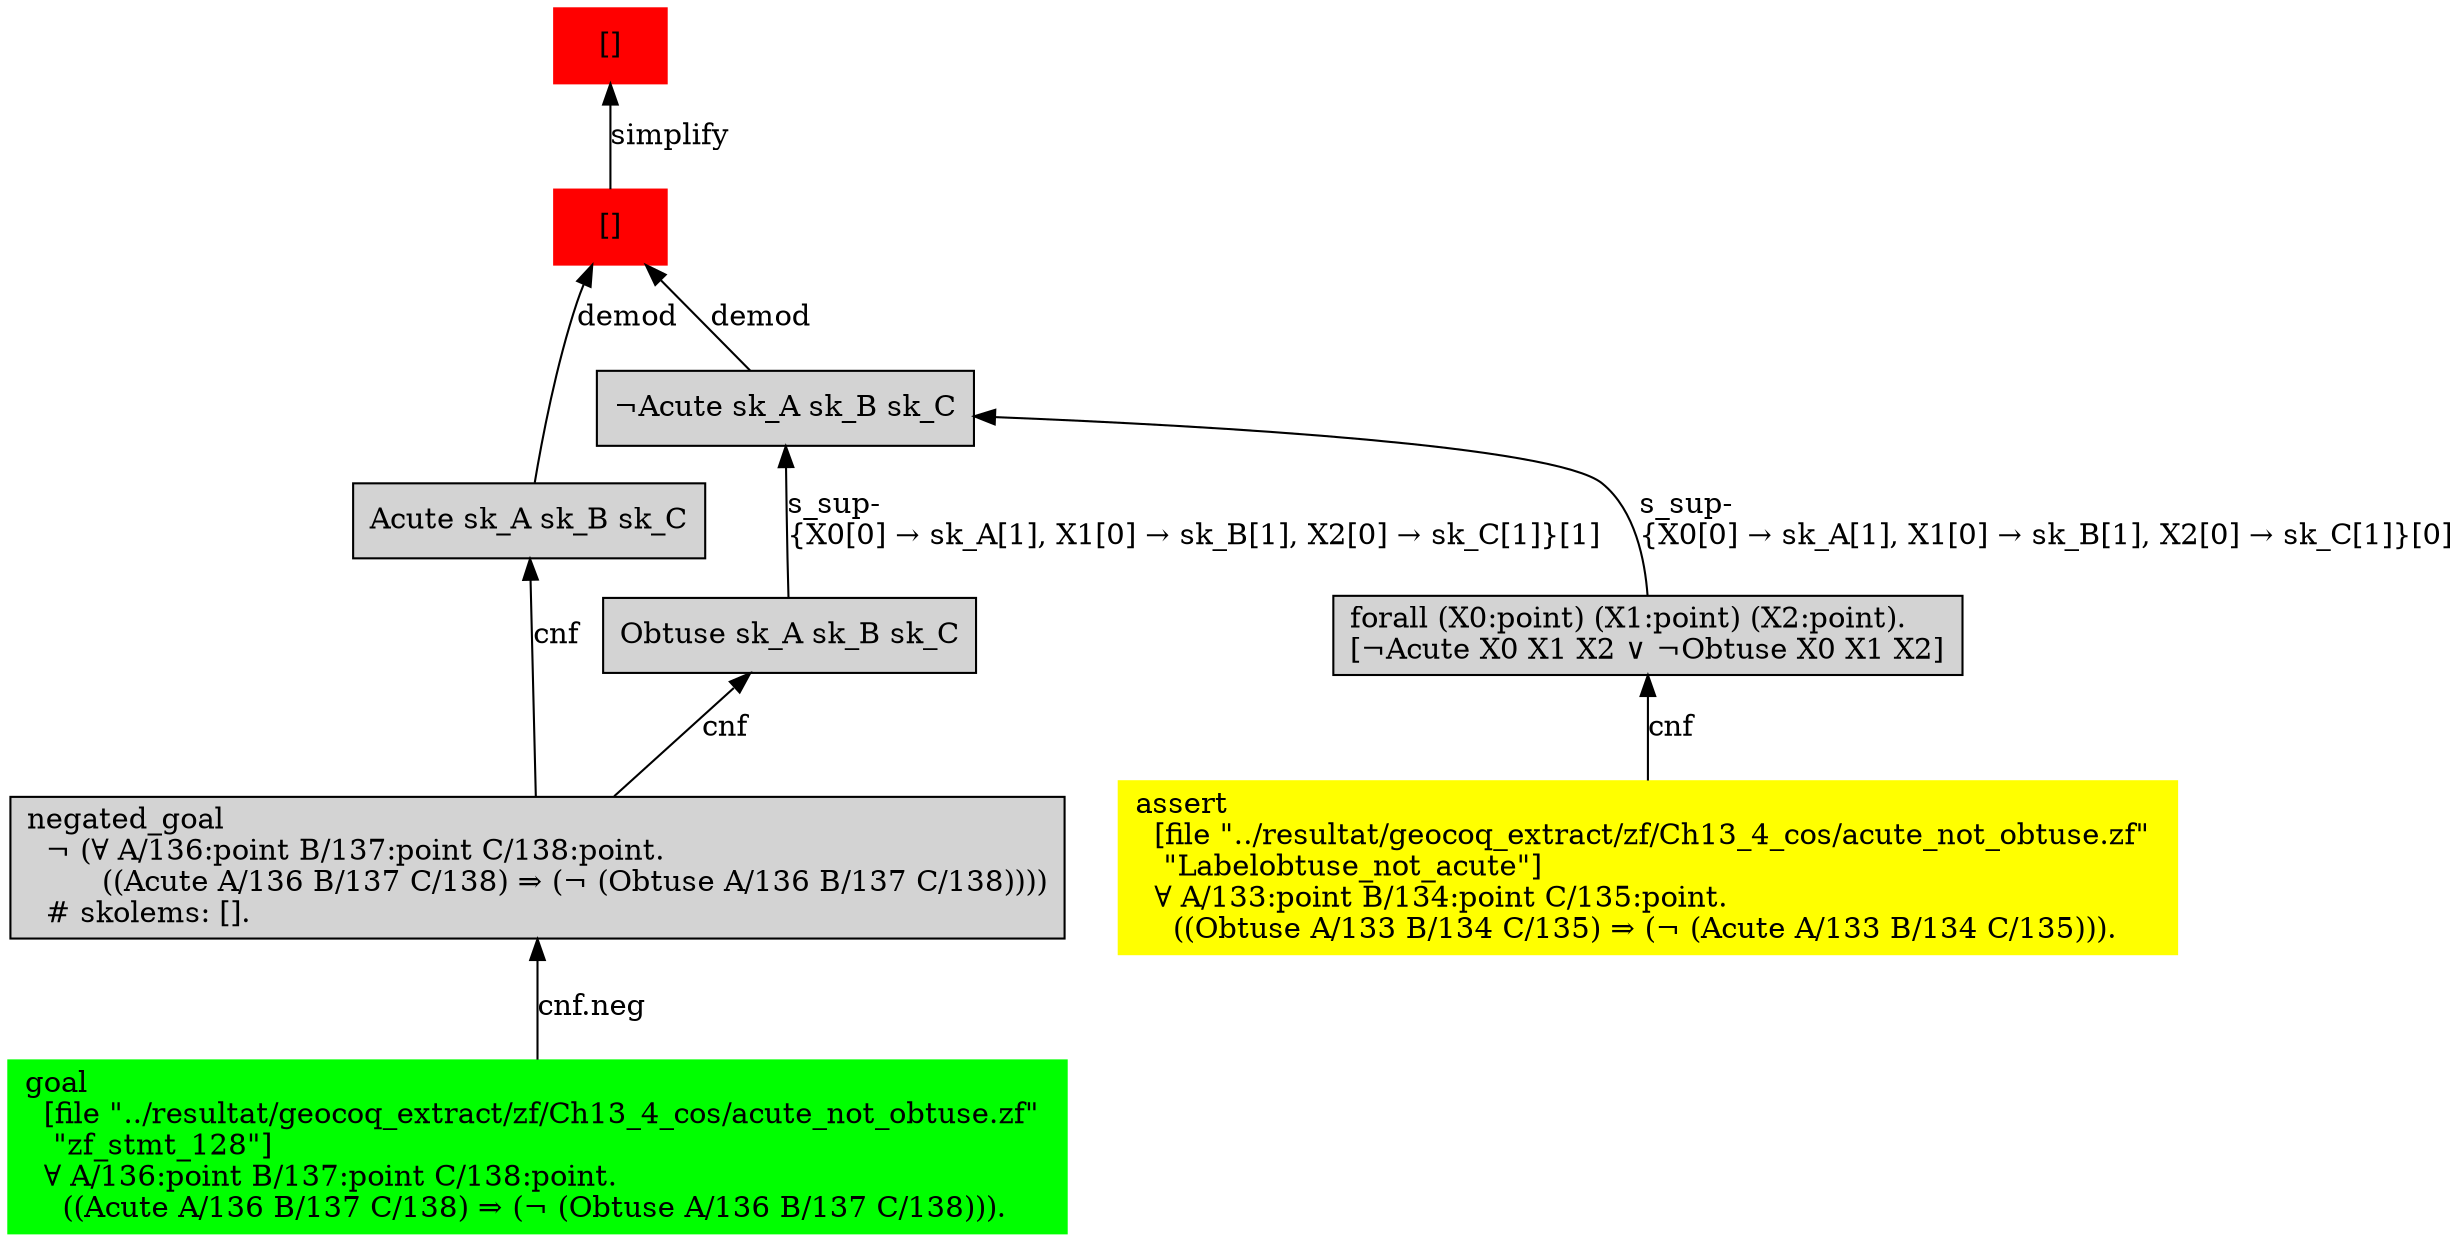 digraph "unsat_graph" {
  vertex_0 [color=red, label="[]", shape=box, style=filled];
  vertex_0 -> vertex_1 [label="simplify", dir="back"];
  vertex_1 [color=red, label="[]", shape=box, style=filled];
  vertex_1 -> vertex_2 [label="demod", dir="back"];
  vertex_2 [shape=box, label="Acute sk_A sk_B sk_C\l", style=filled];
  vertex_2 -> vertex_3 [label="cnf", dir="back"];
  vertex_3 [shape=box, label="negated_goal\l  ¬ (∀ A/136:point B/137:point C/138:point.\l        ((Acute A/136 B/137 C/138) ⇒ (¬ (Obtuse A/136 B/137 C/138))))\l  # skolems: [].\l", style=filled];
  vertex_3 -> vertex_4 [label="cnf.neg", dir="back"];
  vertex_4 [color=green, shape=box, label="goal\l  [file \"../resultat/geocoq_extract/zf/Ch13_4_cos/acute_not_obtuse.zf\" \l   \"zf_stmt_128\"]\l  ∀ A/136:point B/137:point C/138:point.\l    ((Acute A/136 B/137 C/138) ⇒ (¬ (Obtuse A/136 B/137 C/138))).\l", style=filled];
  vertex_1 -> vertex_5 [label="demod", dir="back"];
  vertex_5 [shape=box, label="¬Acute sk_A sk_B sk_C\l", style=filled];
  vertex_5 -> vertex_6 [label="s_sup-\l\{X0[0] → sk_A[1], X1[0] → sk_B[1], X2[0] → sk_C[1]\}[0]\l", dir="back"];
  vertex_6 [shape=box, label="forall (X0:point) (X1:point) (X2:point).\l[¬Acute X0 X1 X2 ∨ ¬Obtuse X0 X1 X2]\l", style=filled];
  vertex_6 -> vertex_7 [label="cnf", dir="back"];
  vertex_7 [color=yellow, shape=box, label="assert\l  [file \"../resultat/geocoq_extract/zf/Ch13_4_cos/acute_not_obtuse.zf\" \l   \"Labelobtuse_not_acute\"]\l  ∀ A/133:point B/134:point C/135:point.\l    ((Obtuse A/133 B/134 C/135) ⇒ (¬ (Acute A/133 B/134 C/135))).\l", style=filled];
  vertex_5 -> vertex_8 [label="s_sup-\l\{X0[0] → sk_A[1], X1[0] → sk_B[1], X2[0] → sk_C[1]\}[1]\l", dir="back"];
  vertex_8 [shape=box, label="Obtuse sk_A sk_B sk_C\l", style=filled];
  vertex_8 -> vertex_3 [label="cnf", dir="back"];
  }


